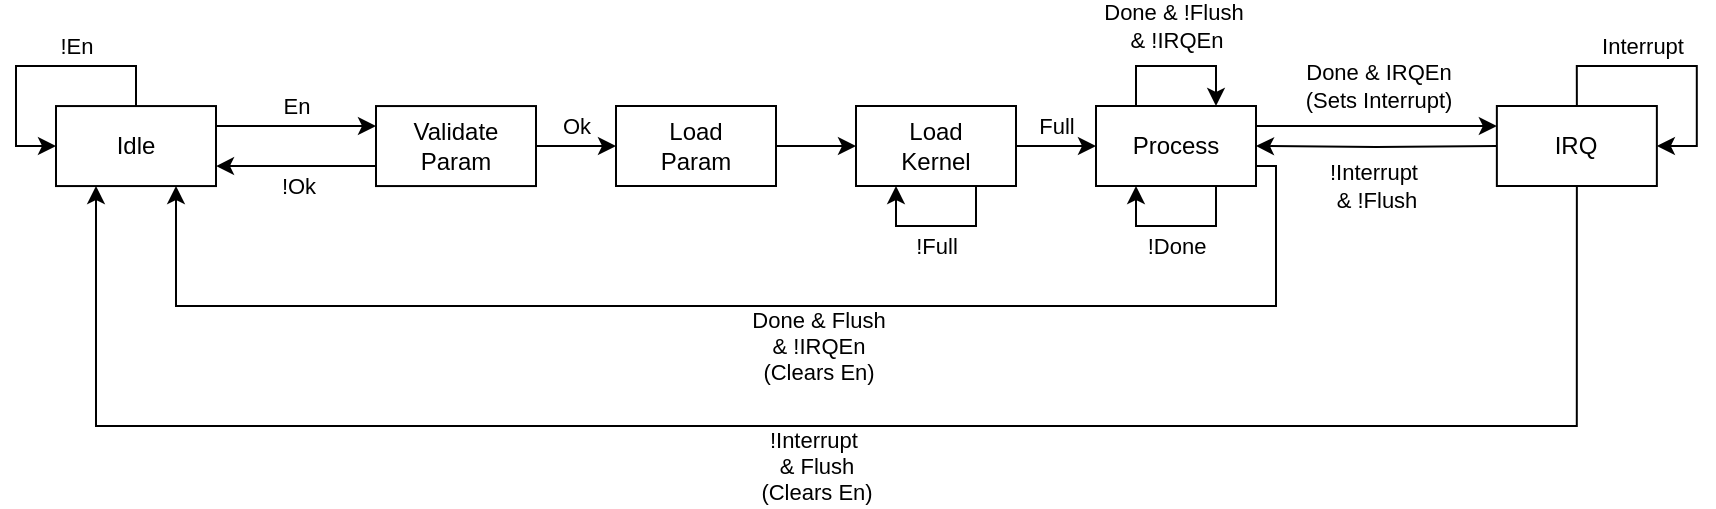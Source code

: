 <mxfile version="24.6.4" type="device">
  <diagram name="Page-1" id="mt-9k5ShnnurLJDTkhhJ">
    <mxGraphModel dx="958" dy="540" grid="1" gridSize="10" guides="1" tooltips="1" connect="1" arrows="1" fold="1" page="1" pageScale="1" pageWidth="850" pageHeight="1100" math="0" shadow="0">
      <root>
        <mxCell id="0" />
        <mxCell id="1" parent="0" />
        <mxCell id="Gba57BE2QoQ0f2b7OIFI-3" style="edgeStyle=orthogonalEdgeStyle;rounded=0;orthogonalLoop=1;jettySize=auto;html=1;exitX=1;exitY=0.25;exitDx=0;exitDy=0;entryX=0;entryY=0.25;entryDx=0;entryDy=0;" parent="1" source="Gba57BE2QoQ0f2b7OIFI-1" target="Gba57BE2QoQ0f2b7OIFI-2" edge="1">
          <mxGeometry relative="1" as="geometry" />
        </mxCell>
        <mxCell id="Gba57BE2QoQ0f2b7OIFI-4" value="En" style="edgeLabel;html=1;align=center;verticalAlign=middle;resizable=0;points=[];" parent="Gba57BE2QoQ0f2b7OIFI-3" vertex="1" connectable="0">
          <mxGeometry y="-1" relative="1" as="geometry">
            <mxPoint y="-11" as="offset" />
          </mxGeometry>
        </mxCell>
        <mxCell id="Gba57BE2QoQ0f2b7OIFI-1" value="Idle" style="rounded=0;whiteSpace=wrap;html=1;" parent="1" vertex="1">
          <mxGeometry x="80" y="160.03" width="80" height="40" as="geometry" />
        </mxCell>
        <mxCell id="Gba57BE2QoQ0f2b7OIFI-5" style="edgeStyle=orthogonalEdgeStyle;rounded=0;orthogonalLoop=1;jettySize=auto;html=1;exitX=0;exitY=0.75;exitDx=0;exitDy=0;entryX=1;entryY=0.75;entryDx=0;entryDy=0;" parent="1" source="Gba57BE2QoQ0f2b7OIFI-2" target="Gba57BE2QoQ0f2b7OIFI-1" edge="1">
          <mxGeometry relative="1" as="geometry" />
        </mxCell>
        <mxCell id="Gba57BE2QoQ0f2b7OIFI-6" value="!Ok" style="edgeLabel;html=1;align=center;verticalAlign=middle;resizable=0;points=[];" parent="Gba57BE2QoQ0f2b7OIFI-5" vertex="1" connectable="0">
          <mxGeometry x="-0.007" relative="1" as="geometry">
            <mxPoint y="10" as="offset" />
          </mxGeometry>
        </mxCell>
        <mxCell id="Gba57BE2QoQ0f2b7OIFI-11" style="edgeStyle=orthogonalEdgeStyle;rounded=0;orthogonalLoop=1;jettySize=auto;html=1;exitX=1;exitY=0.5;exitDx=0;exitDy=0;entryX=0;entryY=0.5;entryDx=0;entryDy=0;" parent="1" source="Gba57BE2QoQ0f2b7OIFI-2" target="Gba57BE2QoQ0f2b7OIFI-41" edge="1">
          <mxGeometry relative="1" as="geometry">
            <mxPoint x="350" y="180" as="targetPoint" />
          </mxGeometry>
        </mxCell>
        <mxCell id="Gba57BE2QoQ0f2b7OIFI-12" value="Ok" style="edgeLabel;html=1;align=center;verticalAlign=middle;resizable=0;points=[];" parent="Gba57BE2QoQ0f2b7OIFI-11" vertex="1" connectable="0">
          <mxGeometry x="0.007" y="-2" relative="1" as="geometry">
            <mxPoint y="-12" as="offset" />
          </mxGeometry>
        </mxCell>
        <mxCell id="Gba57BE2QoQ0f2b7OIFI-2" value="&lt;div&gt;Validate&lt;/div&gt;&lt;div&gt;Param&lt;/div&gt;" style="rounded=0;whiteSpace=wrap;html=1;" parent="1" vertex="1">
          <mxGeometry x="240" y="160.03" width="80" height="40" as="geometry" />
        </mxCell>
        <mxCell id="Gba57BE2QoQ0f2b7OIFI-7" style="edgeStyle=orthogonalEdgeStyle;rounded=0;orthogonalLoop=1;jettySize=auto;html=1;exitX=0.5;exitY=0;exitDx=0;exitDy=0;entryX=0;entryY=0.5;entryDx=0;entryDy=0;" parent="1" source="Gba57BE2QoQ0f2b7OIFI-1" target="Gba57BE2QoQ0f2b7OIFI-1" edge="1">
          <mxGeometry relative="1" as="geometry">
            <Array as="points">
              <mxPoint x="120" y="140.03" />
              <mxPoint x="60" y="140.03" />
              <mxPoint x="60" y="180.03" />
            </Array>
          </mxGeometry>
        </mxCell>
        <mxCell id="Gba57BE2QoQ0f2b7OIFI-8" value="!En" style="edgeLabel;html=1;align=center;verticalAlign=middle;resizable=0;points=[];" parent="Gba57BE2QoQ0f2b7OIFI-7" vertex="1" connectable="0">
          <mxGeometry x="-0.212" y="1" relative="1" as="geometry">
            <mxPoint x="5" y="-11" as="offset" />
          </mxGeometry>
        </mxCell>
        <mxCell id="Gba57BE2QoQ0f2b7OIFI-17" style="edgeStyle=orthogonalEdgeStyle;rounded=0;orthogonalLoop=1;jettySize=auto;html=1;exitX=1;exitY=0.5;exitDx=0;exitDy=0;entryX=0;entryY=0.5;entryDx=0;entryDy=0;" parent="1" source="Gba57BE2QoQ0f2b7OIFI-9" target="Gba57BE2QoQ0f2b7OIFI-13" edge="1">
          <mxGeometry relative="1" as="geometry" />
        </mxCell>
        <mxCell id="Gba57BE2QoQ0f2b7OIFI-18" value="Full" style="edgeLabel;html=1;align=center;verticalAlign=middle;resizable=0;points=[];" parent="Gba57BE2QoQ0f2b7OIFI-17" vertex="1" connectable="0">
          <mxGeometry x="-0.007" y="-1" relative="1" as="geometry">
            <mxPoint y="-11" as="offset" />
          </mxGeometry>
        </mxCell>
        <mxCell id="Gba57BE2QoQ0f2b7OIFI-9" value="Load&lt;div&gt;Kernel&lt;/div&gt;" style="rounded=0;whiteSpace=wrap;html=1;" parent="1" vertex="1">
          <mxGeometry x="480" y="160" width="80" height="40" as="geometry" />
        </mxCell>
        <mxCell id="Gba57BE2QoQ0f2b7OIFI-25" style="edgeStyle=orthogonalEdgeStyle;rounded=0;orthogonalLoop=1;jettySize=auto;html=1;exitX=1;exitY=0.25;exitDx=0;exitDy=0;entryX=0;entryY=0.25;entryDx=0;entryDy=0;" parent="1" source="Gba57BE2QoQ0f2b7OIFI-13" target="Gba57BE2QoQ0f2b7OIFI-24" edge="1">
          <mxGeometry relative="1" as="geometry" />
        </mxCell>
        <mxCell id="Gba57BE2QoQ0f2b7OIFI-26" value="Done &amp;amp; IRQEn&lt;div&gt;(Sets Interrupt)&lt;/div&gt;" style="edgeLabel;html=1;align=center;verticalAlign=middle;resizable=0;points=[];" parent="Gba57BE2QoQ0f2b7OIFI-25" vertex="1" connectable="0">
          <mxGeometry x="-0.079" y="4" relative="1" as="geometry">
            <mxPoint x="5" y="-16" as="offset" />
          </mxGeometry>
        </mxCell>
        <mxCell id="Gba57BE2QoQ0f2b7OIFI-37" style="edgeStyle=orthogonalEdgeStyle;rounded=0;orthogonalLoop=1;jettySize=auto;html=1;exitX=1;exitY=0.75;exitDx=0;exitDy=0;entryX=0.75;entryY=1;entryDx=0;entryDy=0;" parent="1" source="Gba57BE2QoQ0f2b7OIFI-13" target="Gba57BE2QoQ0f2b7OIFI-1" edge="1">
          <mxGeometry relative="1" as="geometry">
            <Array as="points">
              <mxPoint x="690" y="190" />
              <mxPoint x="690" y="260" />
              <mxPoint x="140" y="260" />
            </Array>
          </mxGeometry>
        </mxCell>
        <mxCell id="Gba57BE2QoQ0f2b7OIFI-38" value="Done &amp;amp; Flush&lt;br&gt;&amp;amp; !IRQEn&lt;div&gt;(Clears En)&lt;br&gt;&lt;/div&gt;" style="edgeLabel;html=1;align=center;verticalAlign=middle;resizable=0;points=[];" parent="Gba57BE2QoQ0f2b7OIFI-37" vertex="1" connectable="0">
          <mxGeometry x="-0.114" y="-1" relative="1" as="geometry">
            <mxPoint x="-4" y="21" as="offset" />
          </mxGeometry>
        </mxCell>
        <mxCell id="Gba57BE2QoQ0f2b7OIFI-13" value="Process" style="rounded=0;whiteSpace=wrap;html=1;" parent="1" vertex="1">
          <mxGeometry x="600" y="160" width="80" height="40" as="geometry" />
        </mxCell>
        <mxCell id="Gba57BE2QoQ0f2b7OIFI-15" style="edgeStyle=orthogonalEdgeStyle;rounded=0;orthogonalLoop=1;jettySize=auto;html=1;exitX=0.75;exitY=1;exitDx=0;exitDy=0;entryX=0.25;entryY=1;entryDx=0;entryDy=0;" parent="1" source="Gba57BE2QoQ0f2b7OIFI-9" target="Gba57BE2QoQ0f2b7OIFI-9" edge="1">
          <mxGeometry relative="1" as="geometry" />
        </mxCell>
        <mxCell id="Gba57BE2QoQ0f2b7OIFI-16" value="!Full" style="edgeLabel;html=1;align=center;verticalAlign=middle;resizable=0;points=[];" parent="Gba57BE2QoQ0f2b7OIFI-15" vertex="1" connectable="0">
          <mxGeometry x="0.231" relative="1" as="geometry">
            <mxPoint x="9" y="10" as="offset" />
          </mxGeometry>
        </mxCell>
        <mxCell id="Gba57BE2QoQ0f2b7OIFI-22" style="edgeStyle=orthogonalEdgeStyle;rounded=0;orthogonalLoop=1;jettySize=auto;html=1;exitX=0.75;exitY=1;exitDx=0;exitDy=0;entryX=0.25;entryY=1;entryDx=0;entryDy=0;" parent="1" source="Gba57BE2QoQ0f2b7OIFI-13" target="Gba57BE2QoQ0f2b7OIFI-13" edge="1">
          <mxGeometry relative="1" as="geometry">
            <Array as="points">
              <mxPoint x="660" y="220" />
              <mxPoint x="620" y="220" />
            </Array>
          </mxGeometry>
        </mxCell>
        <mxCell id="Gba57BE2QoQ0f2b7OIFI-23" value="!Done" style="edgeLabel;html=1;align=center;verticalAlign=middle;resizable=0;points=[];" parent="Gba57BE2QoQ0f2b7OIFI-22" vertex="1" connectable="0">
          <mxGeometry x="0.222" y="-1" relative="1" as="geometry">
            <mxPoint x="9" y="11" as="offset" />
          </mxGeometry>
        </mxCell>
        <mxCell id="Gba57BE2QoQ0f2b7OIFI-28" style="edgeStyle=orthogonalEdgeStyle;rounded=0;orthogonalLoop=1;jettySize=auto;html=1;entryX=1;entryY=0.5;entryDx=0;entryDy=0;" parent="1" target="Gba57BE2QoQ0f2b7OIFI-13" edge="1">
          <mxGeometry relative="1" as="geometry">
            <mxPoint x="800" y="180" as="sourcePoint" />
          </mxGeometry>
        </mxCell>
        <mxCell id="Gba57BE2QoQ0f2b7OIFI-29" value="!Interrupt&amp;nbsp;&lt;div&gt;&amp;amp; !Flush&lt;/div&gt;" style="edgeLabel;html=1;align=center;verticalAlign=middle;resizable=0;points=[];" parent="Gba57BE2QoQ0f2b7OIFI-28" vertex="1" connectable="0">
          <mxGeometry x="0.05" y="1" relative="1" as="geometry">
            <mxPoint x="3" y="19" as="offset" />
          </mxGeometry>
        </mxCell>
        <mxCell id="Gba57BE2QoQ0f2b7OIFI-30" style="edgeStyle=orthogonalEdgeStyle;rounded=0;orthogonalLoop=1;jettySize=auto;html=1;exitX=0.5;exitY=1;exitDx=0;exitDy=0;entryX=0.25;entryY=1;entryDx=0;entryDy=0;" parent="1" source="Gba57BE2QoQ0f2b7OIFI-24" target="Gba57BE2QoQ0f2b7OIFI-1" edge="1">
          <mxGeometry relative="1" as="geometry">
            <Array as="points">
              <mxPoint x="840" y="320" />
              <mxPoint x="100" y="320" />
            </Array>
          </mxGeometry>
        </mxCell>
        <mxCell id="Gba57BE2QoQ0f2b7OIFI-31" value="!Interrupt&amp;nbsp;&lt;div&gt;&amp;amp; Flush&lt;/div&gt;&lt;div&gt;(Clears En)&lt;br&gt;&lt;/div&gt;" style="edgeLabel;html=1;align=center;verticalAlign=middle;resizable=0;points=[];" parent="Gba57BE2QoQ0f2b7OIFI-30" vertex="1" connectable="0">
          <mxGeometry x="0.001" relative="1" as="geometry">
            <mxPoint x="-10" y="20" as="offset" />
          </mxGeometry>
        </mxCell>
        <mxCell id="Gba57BE2QoQ0f2b7OIFI-24" value="IRQ" style="rounded=0;whiteSpace=wrap;html=1;" parent="1" vertex="1">
          <mxGeometry x="800.43" y="160" width="80" height="40" as="geometry" />
        </mxCell>
        <mxCell id="Gba57BE2QoQ0f2b7OIFI-32" style="edgeStyle=orthogonalEdgeStyle;rounded=0;orthogonalLoop=1;jettySize=auto;html=1;exitX=0.25;exitY=0;exitDx=0;exitDy=0;entryX=0.75;entryY=0;entryDx=0;entryDy=0;" parent="1" source="Gba57BE2QoQ0f2b7OIFI-13" target="Gba57BE2QoQ0f2b7OIFI-13" edge="1">
          <mxGeometry relative="1" as="geometry">
            <Array as="points">
              <mxPoint x="620" y="140" />
              <mxPoint x="660" y="140" />
            </Array>
          </mxGeometry>
        </mxCell>
        <mxCell id="Gba57BE2QoQ0f2b7OIFI-33" value="Done &amp;amp; !Flush&amp;nbsp;&lt;div&gt;&amp;amp; !IRQEn&lt;/div&gt;" style="edgeLabel;html=1;align=center;verticalAlign=middle;resizable=0;points=[];" parent="Gba57BE2QoQ0f2b7OIFI-32" vertex="1" connectable="0">
          <mxGeometry x="-0.121" y="1" relative="1" as="geometry">
            <mxPoint x="5" y="-19" as="offset" />
          </mxGeometry>
        </mxCell>
        <mxCell id="Gba57BE2QoQ0f2b7OIFI-34" style="edgeStyle=orthogonalEdgeStyle;rounded=0;orthogonalLoop=1;jettySize=auto;html=1;exitX=0.5;exitY=0;exitDx=0;exitDy=0;entryX=1;entryY=0.5;entryDx=0;entryDy=0;" parent="1" source="Gba57BE2QoQ0f2b7OIFI-24" target="Gba57BE2QoQ0f2b7OIFI-24" edge="1">
          <mxGeometry relative="1" as="geometry" />
        </mxCell>
        <mxCell id="Gba57BE2QoQ0f2b7OIFI-35" value="Interrupt" style="edgeLabel;html=1;align=center;verticalAlign=middle;resizable=0;points=[];" parent="Gba57BE2QoQ0f2b7OIFI-34" vertex="1" connectable="0">
          <mxGeometry x="-0.253" relative="1" as="geometry">
            <mxPoint y="-10" as="offset" />
          </mxGeometry>
        </mxCell>
        <mxCell id="Gba57BE2QoQ0f2b7OIFI-42" style="edgeStyle=orthogonalEdgeStyle;rounded=0;orthogonalLoop=1;jettySize=auto;html=1;exitX=1;exitY=0.5;exitDx=0;exitDy=0;entryX=0;entryY=0.5;entryDx=0;entryDy=0;" parent="1" source="Gba57BE2QoQ0f2b7OIFI-41" target="Gba57BE2QoQ0f2b7OIFI-9" edge="1">
          <mxGeometry relative="1" as="geometry" />
        </mxCell>
        <mxCell id="Gba57BE2QoQ0f2b7OIFI-41" value="&lt;div&gt;Load&lt;/div&gt;&lt;div&gt;Param&lt;/div&gt;" style="rounded=0;whiteSpace=wrap;html=1;" parent="1" vertex="1">
          <mxGeometry x="360" y="160" width="80" height="40" as="geometry" />
        </mxCell>
      </root>
    </mxGraphModel>
  </diagram>
</mxfile>
